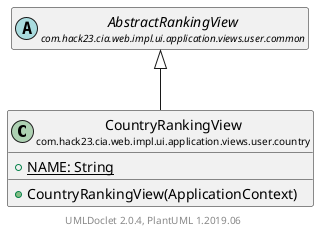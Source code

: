 @startuml
    set namespaceSeparator none
    hide empty fields
    hide empty methods

    class "<size:14>CountryRankingView\n<size:10>com.hack23.cia.web.impl.ui.application.views.user.country" as com.hack23.cia.web.impl.ui.application.views.user.country.CountryRankingView [[CountryRankingView.html]] {
        {static} +NAME: String
        +CountryRankingView(ApplicationContext)
    }

    abstract class "<size:14>AbstractRankingView\n<size:10>com.hack23.cia.web.impl.ui.application.views.user.common" as com.hack23.cia.web.impl.ui.application.views.user.common.AbstractRankingView [[../common/AbstractRankingView.html]]

    com.hack23.cia.web.impl.ui.application.views.user.common.AbstractRankingView <|-- com.hack23.cia.web.impl.ui.application.views.user.country.CountryRankingView

    center footer UMLDoclet 2.0.4, PlantUML 1.2019.06
@enduml

